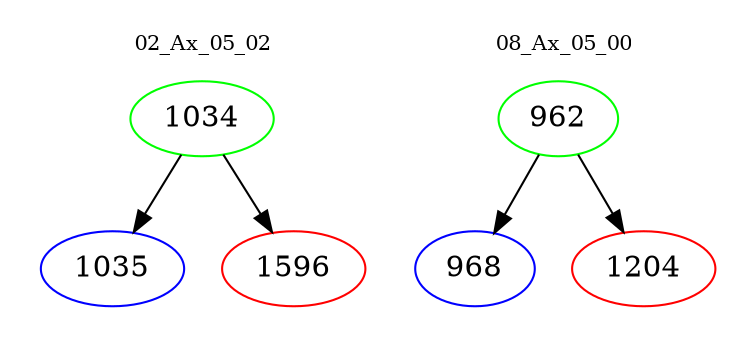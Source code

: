 digraph{
subgraph cluster_0 {
color = white
label = "02_Ax_05_02";
fontsize=10;
T0_1034 [label="1034", color="green"]
T0_1034 -> T0_1035 [color="black"]
T0_1035 [label="1035", color="blue"]
T0_1034 -> T0_1596 [color="black"]
T0_1596 [label="1596", color="red"]
}
subgraph cluster_1 {
color = white
label = "08_Ax_05_00";
fontsize=10;
T1_962 [label="962", color="green"]
T1_962 -> T1_968 [color="black"]
T1_968 [label="968", color="blue"]
T1_962 -> T1_1204 [color="black"]
T1_1204 [label="1204", color="red"]
}
}
